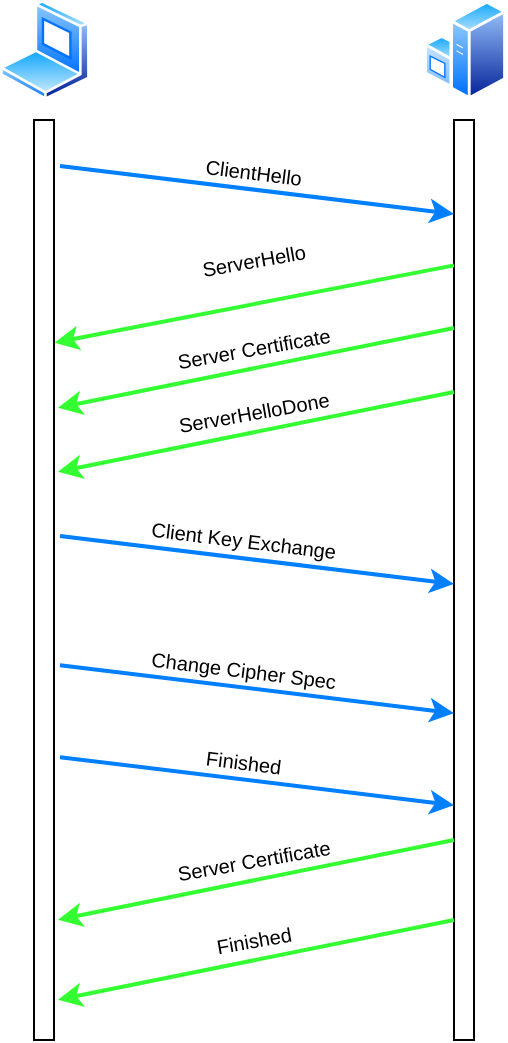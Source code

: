 <mxfile version="14.2.5" type="github">
  <diagram id="IugoOS4I6vvep11LJcxn" name="Page-1">
    <mxGraphModel dx="599" dy="332" grid="1" gridSize="10" guides="1" tooltips="1" connect="1" arrows="1" fold="1" page="1" pageScale="1" pageWidth="850" pageHeight="1100" math="0" shadow="0">
      <root>
        <mxCell id="0" />
        <mxCell id="1" parent="0" />
        <mxCell id="fa_hQyOrS9Wy1m3olr4A-1" value="" style="html=1;points=[];perimeter=orthogonalPerimeter;" vertex="1" parent="1">
          <mxGeometry x="150" y="270" width="10" height="460" as="geometry" />
        </mxCell>
        <mxCell id="fa_hQyOrS9Wy1m3olr4A-2" value="" style="html=1;points=[];perimeter=orthogonalPerimeter;" vertex="1" parent="1">
          <mxGeometry x="360" y="270" width="10" height="460" as="geometry" />
        </mxCell>
        <mxCell id="fa_hQyOrS9Wy1m3olr4A-3" value="" style="aspect=fixed;perimeter=ellipsePerimeter;html=1;align=center;shadow=0;dashed=0;spacingTop=3;image;image=img/lib/active_directory/laptop_client.svg;" vertex="1" parent="1">
          <mxGeometry x="133" y="210" width="45" height="50" as="geometry" />
        </mxCell>
        <mxCell id="fa_hQyOrS9Wy1m3olr4A-4" value="" style="aspect=fixed;perimeter=ellipsePerimeter;html=1;align=center;shadow=0;dashed=0;spacingTop=3;image;image=img/lib/active_directory/windows_server.svg;" vertex="1" parent="1">
          <mxGeometry x="345" y="210" width="41" height="50" as="geometry" />
        </mxCell>
        <mxCell id="fa_hQyOrS9Wy1m3olr4A-8" value="" style="endArrow=classic;html=1;strokeWidth=2;entryX=1.031;entryY=0.242;entryDx=0;entryDy=0;entryPerimeter=0;exitX=0;exitY=0.158;exitDx=0;exitDy=0;exitPerimeter=0;strokeColor=#33FF33;" edge="1" parent="1" source="fa_hQyOrS9Wy1m3olr4A-2" target="fa_hQyOrS9Wy1m3olr4A-1">
          <mxGeometry width="50" height="50" relative="1" as="geometry">
            <mxPoint x="365" y="334" as="sourcePoint" />
            <mxPoint x="300" y="470" as="targetPoint" />
          </mxGeometry>
        </mxCell>
        <mxCell id="fa_hQyOrS9Wy1m3olr4A-9" value="" style="endArrow=classic;html=1;strokeColor=#007FFF;strokeWidth=2;" edge="1" parent="1">
          <mxGeometry width="50" height="50" relative="1" as="geometry">
            <mxPoint x="163" y="293" as="sourcePoint" />
            <mxPoint x="360" y="317" as="targetPoint" />
          </mxGeometry>
        </mxCell>
        <mxCell id="fa_hQyOrS9Wy1m3olr4A-12" value="" style="endArrow=classic;html=1;strokeWidth=2;entryX=1.2;entryY=0.263;entryDx=0;entryDy=0;entryPerimeter=0;exitX=0;exitY=0.158;exitDx=0;exitDy=0;exitPerimeter=0;strokeColor=#33FF33;" edge="1" parent="1">
          <mxGeometry width="50" height="50" relative="1" as="geometry">
            <mxPoint x="360" y="374.0" as="sourcePoint" />
            <mxPoint x="162" y="413.9" as="targetPoint" />
          </mxGeometry>
        </mxCell>
        <mxCell id="fa_hQyOrS9Wy1m3olr4A-13" value="" style="endArrow=classic;html=1;strokeWidth=2;entryX=1.2;entryY=0.263;entryDx=0;entryDy=0;entryPerimeter=0;exitX=0;exitY=0.158;exitDx=0;exitDy=0;exitPerimeter=0;strokeColor=#33FF33;" edge="1" parent="1">
          <mxGeometry width="50" height="50" relative="1" as="geometry">
            <mxPoint x="360" y="406.0" as="sourcePoint" />
            <mxPoint x="162" y="445.9" as="targetPoint" />
          </mxGeometry>
        </mxCell>
        <mxCell id="fa_hQyOrS9Wy1m3olr4A-14" value="ClientHello" style="text;html=1;strokeColor=none;fillColor=none;align=center;verticalAlign=middle;whiteSpace=wrap;rounded=0;rotation=7;fontSize=10;" vertex="1" parent="1">
          <mxGeometry x="240" y="285" width="40" height="21" as="geometry" />
        </mxCell>
        <mxCell id="fa_hQyOrS9Wy1m3olr4A-15" value="ServerHello" style="text;html=1;strokeColor=none;fillColor=none;align=center;verticalAlign=middle;whiteSpace=wrap;rounded=0;rotation=-10;fontSize=10;" vertex="1" parent="1">
          <mxGeometry x="240" y="330" width="40" height="20" as="geometry" />
        </mxCell>
        <mxCell id="fa_hQyOrS9Wy1m3olr4A-16" value="Server Certificate" style="text;html=1;strokeColor=none;fillColor=none;align=center;verticalAlign=middle;whiteSpace=wrap;rounded=0;rotation=-10;fontSize=10;" vertex="1" parent="1">
          <mxGeometry x="220" y="374" width="80" height="20" as="geometry" />
        </mxCell>
        <mxCell id="fa_hQyOrS9Wy1m3olr4A-17" value="ServerHelloDone" style="text;html=1;strokeColor=none;fillColor=none;align=center;verticalAlign=middle;whiteSpace=wrap;rounded=0;rotation=-10;fontSize=10;" vertex="1" parent="1">
          <mxGeometry x="220" y="406" width="80" height="20" as="geometry" />
        </mxCell>
        <mxCell id="fa_hQyOrS9Wy1m3olr4A-21" value="" style="endArrow=classic;html=1;strokeColor=#007FFF;strokeWidth=2;" edge="1" parent="1">
          <mxGeometry width="50" height="50" relative="1" as="geometry">
            <mxPoint x="163.0" y="478" as="sourcePoint" />
            <mxPoint x="360" y="502" as="targetPoint" />
          </mxGeometry>
        </mxCell>
        <mxCell id="fa_hQyOrS9Wy1m3olr4A-22" value="Client Key Exchange" style="text;html=1;strokeColor=none;fillColor=none;align=center;verticalAlign=middle;whiteSpace=wrap;rounded=0;rotation=7;fontSize=10;" vertex="1" parent="1">
          <mxGeometry x="180.22" y="469.41" width="149.81" height="21" as="geometry" />
        </mxCell>
        <mxCell id="fa_hQyOrS9Wy1m3olr4A-24" value="" style="endArrow=classic;html=1;strokeColor=#007FFF;strokeWidth=2;" edge="1" parent="1">
          <mxGeometry width="50" height="50" relative="1" as="geometry">
            <mxPoint x="163.0" y="542.59" as="sourcePoint" />
            <mxPoint x="360" y="566.59" as="targetPoint" />
          </mxGeometry>
        </mxCell>
        <mxCell id="fa_hQyOrS9Wy1m3olr4A-25" value="Change Cipher Spec" style="text;html=1;strokeColor=none;fillColor=none;align=center;verticalAlign=middle;whiteSpace=wrap;rounded=0;rotation=7;fontSize=10;" vertex="1" parent="1">
          <mxGeometry x="180.22" y="534" width="149.81" height="21" as="geometry" />
        </mxCell>
        <mxCell id="fa_hQyOrS9Wy1m3olr4A-29" value="" style="endArrow=classic;html=1;strokeColor=#007FFF;strokeWidth=2;" edge="1" parent="1">
          <mxGeometry width="50" height="50" relative="1" as="geometry">
            <mxPoint x="163.0" y="588.59" as="sourcePoint" />
            <mxPoint x="360" y="612.59" as="targetPoint" />
          </mxGeometry>
        </mxCell>
        <mxCell id="fa_hQyOrS9Wy1m3olr4A-30" value="Finished" style="text;html=1;strokeColor=none;fillColor=none;align=center;verticalAlign=middle;whiteSpace=wrap;rounded=0;rotation=7;fontSize=10;" vertex="1" parent="1">
          <mxGeometry x="180.22" y="580" width="149.81" height="21" as="geometry" />
        </mxCell>
        <mxCell id="fa_hQyOrS9Wy1m3olr4A-31" value="" style="endArrow=classic;html=1;strokeWidth=2;entryX=1.2;entryY=0.263;entryDx=0;entryDy=0;entryPerimeter=0;exitX=0;exitY=0.158;exitDx=0;exitDy=0;exitPerimeter=0;strokeColor=#33FF33;" edge="1" parent="1">
          <mxGeometry width="50" height="50" relative="1" as="geometry">
            <mxPoint x="360" y="630" as="sourcePoint" />
            <mxPoint x="162" y="669.9" as="targetPoint" />
          </mxGeometry>
        </mxCell>
        <mxCell id="fa_hQyOrS9Wy1m3olr4A-32" value="Server Certificate" style="text;html=1;strokeColor=none;fillColor=none;align=center;verticalAlign=middle;whiteSpace=wrap;rounded=0;rotation=-10;fontSize=10;" vertex="1" parent="1">
          <mxGeometry x="220" y="630" width="80" height="20" as="geometry" />
        </mxCell>
        <mxCell id="fa_hQyOrS9Wy1m3olr4A-36" value="" style="endArrow=classic;html=1;strokeWidth=2;entryX=1.2;entryY=0.263;entryDx=0;entryDy=0;entryPerimeter=0;exitX=0;exitY=0.158;exitDx=0;exitDy=0;exitPerimeter=0;strokeColor=#33FF33;" edge="1" parent="1">
          <mxGeometry width="50" height="50" relative="1" as="geometry">
            <mxPoint x="360" y="670.0" as="sourcePoint" />
            <mxPoint x="162" y="709.9" as="targetPoint" />
          </mxGeometry>
        </mxCell>
        <mxCell id="fa_hQyOrS9Wy1m3olr4A-37" value="Finished" style="text;html=1;strokeColor=none;fillColor=none;align=center;verticalAlign=middle;whiteSpace=wrap;rounded=0;rotation=-10;fontSize=10;" vertex="1" parent="1">
          <mxGeometry x="220" y="670" width="80" height="20" as="geometry" />
        </mxCell>
      </root>
    </mxGraphModel>
  </diagram>
</mxfile>
